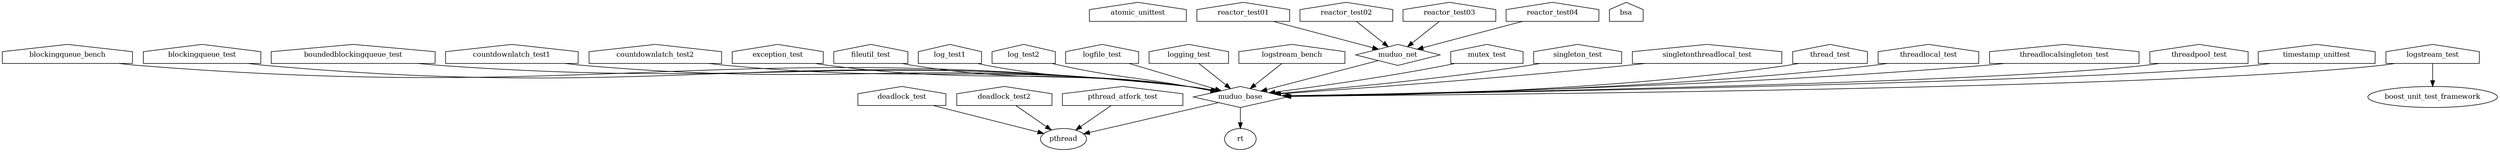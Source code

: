 digraph "GG" {
node [
  fontsize = "12"
];
    "node28" [ label="atomic_unittest" shape="house"];
    "node30" [ label="blockingqueue_bench" shape="house"];
    "node9" [ label="muduo_base" shape="diamond"];
    "node30" -> "node9" // blockingqueue_bench -> muduo_base
    "node62" [ label="pthread" shape="ellipse"];
    "node9" -> "node62" // muduo_base -> pthread
    "node63" [ label="rt" shape="ellipse"];
    "node9" -> "node63" // muduo_base -> rt
    "node22" [ label="blockingqueue_test" shape="house"];
    "node22" -> "node9" // blockingqueue_test -> muduo_base
    "node27" [ label="boundedblockingqueue_test" shape="house"];
    "node27" -> "node9" // boundedblockingqueue_test -> muduo_base
    "node54" [ label="bsa" shape="house"];
    "node51" [ label="countdownlatch_test1" shape="house"];
    "node51" -> "node9" // countdownlatch_test1 -> muduo_base
    "node50" [ label="countdownlatch_test2" shape="house"];
    "node50" -> "node9" // countdownlatch_test2 -> muduo_base
    "node53" [ label="deadlock_test" shape="house"];
    "node53" -> "node62" // deadlock_test -> pthread
    "node57" [ label="deadlock_test2" shape="house"];
    "node57" -> "node62" // deadlock_test2 -> pthread
    "node26" [ label="exception_test" shape="house"];
    "node26" -> "node9" // exception_test -> muduo_base
    "node32" [ label="fileutil_test" shape="house"];
    "node32" -> "node9" // fileutil_test -> muduo_base
    "node58" [ label="log_test1" shape="house"];
    "node58" -> "node9" // log_test1 -> muduo_base
    "node59" [ label="log_test2" shape="house"];
    "node59" -> "node9" // log_test2 -> muduo_base
    "node19" [ label="logfile_test" shape="house"];
    "node19" -> "node9" // logfile_test -> muduo_base
    "node18" [ label="logging_test" shape="house"];
    "node18" -> "node9" // logging_test -> muduo_base
    "node16" [ label="logstream_bench" shape="house"];
    "node16" -> "node9" // logstream_bench -> muduo_base
    "node15" [ label="logstream_test" shape="house"];
    "node15" -> "node9" // logstream_test -> muduo_base
    "node64" [ label="boost_unit_test_framework" shape="ellipse"];
    "node15" -> "node64" // logstream_test -> boost_unit_test_framework
    "node40" [ label="muduo_net" shape="diamond"];
    "node40" -> "node9" // muduo_net -> muduo_base
    "node29" [ label="mutex_test" shape="house"];
    "node29" -> "node9" // mutex_test -> muduo_base
    "node60" [ label="pthread_atfork_test" shape="house"];
    "node60" -> "node62" // pthread_atfork_test -> pthread
    "node56" [ label="reactor_test01" shape="house"];
    "node56" -> "node40" // reactor_test01 -> muduo_net
    "node61" [ label="reactor_test02" shape="house"];
    "node61" -> "node40" // reactor_test02 -> muduo_net
    "node55" [ label="reactor_test03" shape="house"];
    "node55" -> "node40" // reactor_test03 -> muduo_net
    "node48" [ label="reactor_test04" shape="house"];
    "node48" -> "node40" // reactor_test04 -> muduo_net
    "node17" [ label="singleton_test" shape="house"];
    "node17" -> "node9" // singleton_test -> muduo_base
    "node20" [ label="singletonthreadlocal_test" shape="house"];
    "node20" -> "node9" // singletonthreadlocal_test -> muduo_base
    "node23" [ label="thread_test" shape="house"];
    "node23" -> "node9" // thread_test -> muduo_base
    "node24" [ label="threadlocal_test" shape="house"];
    "node24" -> "node9" // threadlocal_test -> muduo_base
    "node25" [ label="threadlocalsingleton_test" shape="house"];
    "node25" -> "node9" // threadlocalsingleton_test -> muduo_base
    "node31" [ label="threadpool_test" shape="house"];
    "node31" -> "node9" // threadpool_test -> muduo_base
    "node33" [ label="timestamp_unittest" shape="house"];
    "node33" -> "node9" // timestamp_unittest -> muduo_base
}
